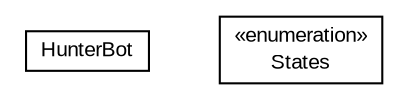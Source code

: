 #!/usr/local/bin/dot
#
# Class diagram 
# Generated by UMLGraph version 5.1 (http://www.umlgraph.org/)
#

digraph G {
	edge [fontname="arial",fontsize=10,labelfontname="arial",labelfontsize=10];
	node [fontname="arial",fontsize=10,shape=plaintext];
	nodesep=0.25;
	ranksep=0.5;
	// com.mycompany.hunter_bot.HunterBot
	c0 [label=<<table title="com.mycompany.hunter_bot.HunterBot" border="0" cellborder="1" cellspacing="0" cellpadding="2" port="p" href="./HunterBot.html">
		<tr><td><table border="0" cellspacing="0" cellpadding="1">
<tr><td align="center" balign="center"> HunterBot </td></tr>
		</table></td></tr>
		</table>>, fontname="arial", fontcolor="black", fontsize=10.0];
	// com.mycompany.hunter_bot.HunterBot.States
	c1 [label=<<table title="com.mycompany.hunter_bot.HunterBot.States" border="0" cellborder="1" cellspacing="0" cellpadding="2" port="p" href="./HunterBot.States.html">
		<tr><td><table border="0" cellspacing="0" cellpadding="1">
<tr><td align="center" balign="center"> &#171;enumeration&#187; </td></tr>
<tr><td align="center" balign="center"> States </td></tr>
		</table></td></tr>
		</table>>, fontname="arial", fontcolor="black", fontsize=10.0];
}

